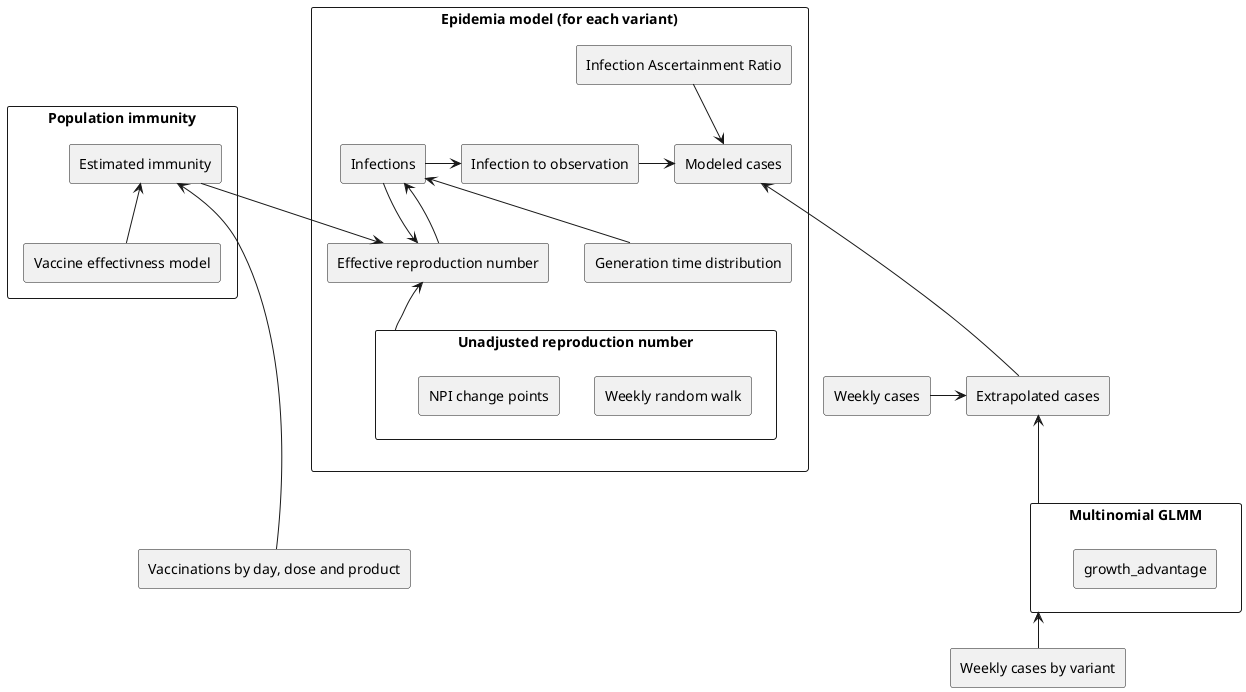 @startuml

rectangle "Epidemia model (for each variant)" as epidemia {
  rectangle Infections
  rectangle "Effective reproduction number" as Reff
  rectangle "Unadjusted reproduction number" as Rt {
    rectangle "Weekly random walk" as rw  
    rectangle "NPI change points" as npis
  }
  
  
  rectangle "Generation time distribution" as tau
  rectangle "Modeled cases" as case_model
  rectangle "Infection to observation" as i2o
  rectangle "Infection Ascertainment Ratio" as IAR
  
  Rt -up-> Reff
  Reff --> Infections
  Infections --> Reff
  tau  -up-> Infections
  Infections -> i2o
  i2o -> case_model
  IAR --> case_model
}

rectangle "Extrapolated cases" as extrapolated_cases
rectangle "Weekly cases" as weekly_cases

rectangle "Multinomial GLMM" as multinomial {
  rectangle "growth_advantage"
}

rectangle "Weekly cases by variant" as variant_cases

rectangle "Vaccinations by day, dose and product" as vaccinations

rectangle "Population immunity" as pop_immunity {
  rectangle "Vaccine effectivness model" as ve_model
  rectangle "Estimated immunity" as immunity
  
  ve_model -up-> immunity
}

vaccinations ---up-> immunity
immunity --> Reff

variant_cases -up-> multinomial
multinomial -up-> extrapolated_cases
extrapolated_cases --up-> case_model
weekly_cases -> extrapolated_cases

@enduml